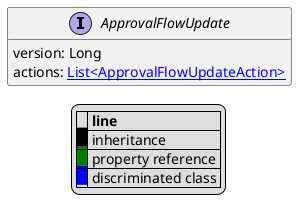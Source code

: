 @startuml

hide empty fields
hide empty methods
legend
|= |= line |
|<back:black>   </back>| inheritance |
|<back:green>   </back>| property reference |
|<back:blue>   </back>| discriminated class |
endlegend
interface ApprovalFlowUpdate [[ApprovalFlowUpdate.svg]]  {
    version: Long
    actions: [[ApprovalFlowUpdateAction.svg List<ApprovalFlowUpdateAction>]]
}






@enduml
